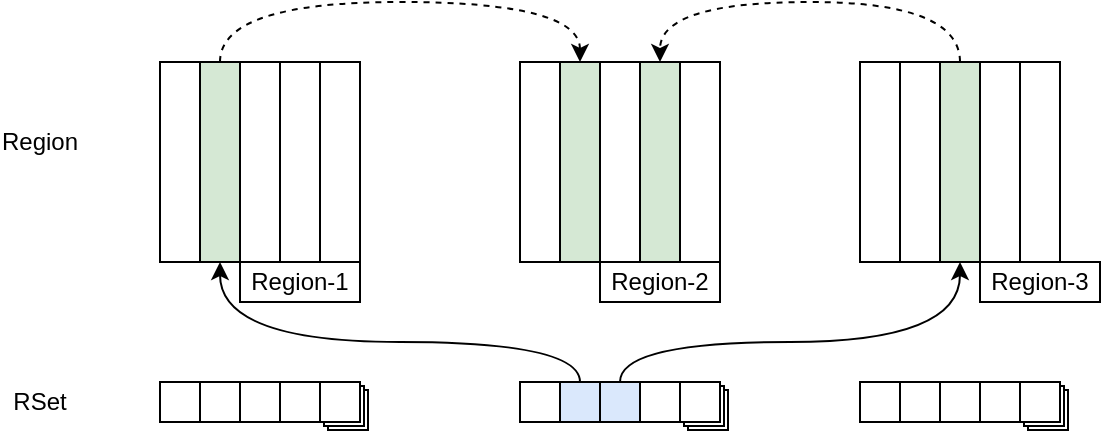 <mxfile version="14.4.3" type="device"><diagram id="lcF5cEqVdmeOqZgeGShf" name="第 1 页"><mxGraphModel dx="749" dy="556" grid="1" gridSize="10" guides="1" tooltips="1" connect="1" arrows="1" fold="1" page="1" pageScale="1" pageWidth="827" pageHeight="1169" math="0" shadow="0"><root><mxCell id="0"/><mxCell id="1" parent="0"/><mxCell id="aRNWl0gVvirAxJZfqIqu-22" value="" style="rounded=0;whiteSpace=wrap;html=1;" parent="1" vertex="1"><mxGeometry x="244" y="484" width="20" height="20" as="geometry"/></mxCell><mxCell id="aRNWl0gVvirAxJZfqIqu-21" value="" style="rounded=0;whiteSpace=wrap;html=1;" parent="1" vertex="1"><mxGeometry x="242" y="482" width="20" height="20" as="geometry"/></mxCell><mxCell id="aRNWl0gVvirAxJZfqIqu-1" value="" style="rounded=0;whiteSpace=wrap;html=1;" parent="1" vertex="1"><mxGeometry x="160" y="320" width="20" height="100" as="geometry"/></mxCell><mxCell id="aRNWl0gVvirAxJZfqIqu-2" value="" style="rounded=0;whiteSpace=wrap;html=1;fillColor=#d5e8d4;" parent="1" vertex="1"><mxGeometry x="180" y="320" width="20" height="100" as="geometry"/></mxCell><mxCell id="aRNWl0gVvirAxJZfqIqu-3" value="" style="rounded=0;whiteSpace=wrap;html=1;" parent="1" vertex="1"><mxGeometry x="200" y="320" width="20" height="100" as="geometry"/></mxCell><mxCell id="aRNWl0gVvirAxJZfqIqu-4" value="" style="rounded=0;whiteSpace=wrap;html=1;" parent="1" vertex="1"><mxGeometry x="220" y="320" width="20" height="100" as="geometry"/></mxCell><mxCell id="aRNWl0gVvirAxJZfqIqu-5" value="" style="rounded=0;whiteSpace=wrap;html=1;" parent="1" vertex="1"><mxGeometry x="240" y="320" width="20" height="100" as="geometry"/></mxCell><mxCell id="aRNWl0gVvirAxJZfqIqu-6" value="" style="rounded=0;whiteSpace=wrap;html=1;" parent="1" vertex="1"><mxGeometry x="340" y="320" width="20" height="100" as="geometry"/></mxCell><mxCell id="aRNWl0gVvirAxJZfqIqu-7" value="" style="rounded=0;whiteSpace=wrap;html=1;fillColor=#d5e8d4;" parent="1" vertex="1"><mxGeometry x="360" y="320" width="20" height="100" as="geometry"/></mxCell><mxCell id="aRNWl0gVvirAxJZfqIqu-8" value="" style="rounded=0;whiteSpace=wrap;html=1;" parent="1" vertex="1"><mxGeometry x="380" y="320" width="20" height="100" as="geometry"/></mxCell><mxCell id="aRNWl0gVvirAxJZfqIqu-9" value="" style="rounded=0;whiteSpace=wrap;html=1;fillColor=#d5e8d4;" parent="1" vertex="1"><mxGeometry x="400" y="320" width="20" height="100" as="geometry"/></mxCell><mxCell id="aRNWl0gVvirAxJZfqIqu-10" value="" style="rounded=0;whiteSpace=wrap;html=1;" parent="1" vertex="1"><mxGeometry x="420" y="320" width="20" height="100" as="geometry"/></mxCell><mxCell id="aRNWl0gVvirAxJZfqIqu-11" value="" style="rounded=0;whiteSpace=wrap;html=1;" parent="1" vertex="1"><mxGeometry x="510" y="320" width="20" height="100" as="geometry"/></mxCell><mxCell id="aRNWl0gVvirAxJZfqIqu-12" value="" style="rounded=0;whiteSpace=wrap;html=1;" parent="1" vertex="1"><mxGeometry x="530" y="320" width="20" height="100" as="geometry"/></mxCell><mxCell id="aRNWl0gVvirAxJZfqIqu-13" value="" style="rounded=0;whiteSpace=wrap;html=1;fillColor=#d5e8d4;" parent="1" vertex="1"><mxGeometry x="550" y="320" width="20" height="100" as="geometry"/></mxCell><mxCell id="aRNWl0gVvirAxJZfqIqu-14" value="" style="rounded=0;whiteSpace=wrap;html=1;" parent="1" vertex="1"><mxGeometry x="570" y="320" width="20" height="100" as="geometry"/></mxCell><mxCell id="aRNWl0gVvirAxJZfqIqu-15" value="" style="rounded=0;whiteSpace=wrap;html=1;" parent="1" vertex="1"><mxGeometry x="590" y="320" width="20" height="100" as="geometry"/></mxCell><mxCell id="aRNWl0gVvirAxJZfqIqu-16" value="" style="rounded=0;whiteSpace=wrap;html=1;" parent="1" vertex="1"><mxGeometry x="160" y="480" width="20" height="20" as="geometry"/></mxCell><mxCell id="aRNWl0gVvirAxJZfqIqu-17" value="" style="rounded=0;whiteSpace=wrap;html=1;" parent="1" vertex="1"><mxGeometry x="180" y="480" width="20" height="20" as="geometry"/></mxCell><mxCell id="aRNWl0gVvirAxJZfqIqu-18" value="" style="rounded=0;whiteSpace=wrap;html=1;" parent="1" vertex="1"><mxGeometry x="200" y="480" width="20" height="20" as="geometry"/></mxCell><mxCell id="aRNWl0gVvirAxJZfqIqu-19" value="" style="rounded=0;whiteSpace=wrap;html=1;" parent="1" vertex="1"><mxGeometry x="220" y="480" width="20" height="20" as="geometry"/></mxCell><mxCell id="aRNWl0gVvirAxJZfqIqu-20" value="" style="rounded=0;whiteSpace=wrap;html=1;" parent="1" vertex="1"><mxGeometry x="240" y="480" width="20" height="20" as="geometry"/></mxCell><mxCell id="aRNWl0gVvirAxJZfqIqu-23" value="" style="rounded=0;whiteSpace=wrap;html=1;" parent="1" vertex="1"><mxGeometry x="424" y="484" width="20" height="20" as="geometry"/></mxCell><mxCell id="aRNWl0gVvirAxJZfqIqu-24" value="" style="rounded=0;whiteSpace=wrap;html=1;" parent="1" vertex="1"><mxGeometry x="422" y="482" width="20" height="20" as="geometry"/></mxCell><mxCell id="aRNWl0gVvirAxJZfqIqu-25" value="" style="rounded=0;whiteSpace=wrap;html=1;" parent="1" vertex="1"><mxGeometry x="340" y="480" width="20" height="20" as="geometry"/></mxCell><mxCell id="aRNWl0gVvirAxJZfqIqu-26" value="" style="rounded=0;whiteSpace=wrap;html=1;fillColor=#dae8fc;" parent="1" vertex="1"><mxGeometry x="360" y="480" width="20" height="20" as="geometry"/></mxCell><mxCell id="aRNWl0gVvirAxJZfqIqu-27" value="" style="rounded=0;whiteSpace=wrap;html=1;fillColor=#dae8fc;" parent="1" vertex="1"><mxGeometry x="380" y="480" width="20" height="20" as="geometry"/></mxCell><mxCell id="aRNWl0gVvirAxJZfqIqu-28" value="" style="rounded=0;whiteSpace=wrap;html=1;" parent="1" vertex="1"><mxGeometry x="400" y="480" width="20" height="20" as="geometry"/></mxCell><mxCell id="aRNWl0gVvirAxJZfqIqu-29" value="" style="rounded=0;whiteSpace=wrap;html=1;" parent="1" vertex="1"><mxGeometry x="420" y="480" width="20" height="20" as="geometry"/></mxCell><mxCell id="aRNWl0gVvirAxJZfqIqu-30" value="" style="rounded=0;whiteSpace=wrap;html=1;" parent="1" vertex="1"><mxGeometry x="594" y="484" width="20" height="20" as="geometry"/></mxCell><mxCell id="aRNWl0gVvirAxJZfqIqu-31" value="" style="rounded=0;whiteSpace=wrap;html=1;" parent="1" vertex="1"><mxGeometry x="592" y="482" width="20" height="20" as="geometry"/></mxCell><mxCell id="aRNWl0gVvirAxJZfqIqu-32" value="" style="rounded=0;whiteSpace=wrap;html=1;" parent="1" vertex="1"><mxGeometry x="510" y="480" width="20" height="20" as="geometry"/></mxCell><mxCell id="aRNWl0gVvirAxJZfqIqu-33" value="" style="rounded=0;whiteSpace=wrap;html=1;" parent="1" vertex="1"><mxGeometry x="530" y="480" width="20" height="20" as="geometry"/></mxCell><mxCell id="aRNWl0gVvirAxJZfqIqu-34" value="" style="rounded=0;whiteSpace=wrap;html=1;" parent="1" vertex="1"><mxGeometry x="550" y="480" width="20" height="20" as="geometry"/></mxCell><mxCell id="aRNWl0gVvirAxJZfqIqu-35" value="" style="rounded=0;whiteSpace=wrap;html=1;" parent="1" vertex="1"><mxGeometry x="570" y="480" width="20" height="20" as="geometry"/></mxCell><mxCell id="aRNWl0gVvirAxJZfqIqu-36" value="" style="rounded=0;whiteSpace=wrap;html=1;" parent="1" vertex="1"><mxGeometry x="590" y="480" width="20" height="20" as="geometry"/></mxCell><mxCell id="aRNWl0gVvirAxJZfqIqu-37" value="" style="endArrow=classic;html=1;exitX=0.5;exitY=0;exitDx=0;exitDy=0;entryX=0.5;entryY=1;entryDx=0;entryDy=0;curved=1;" parent="1" source="aRNWl0gVvirAxJZfqIqu-26" target="aRNWl0gVvirAxJZfqIqu-2" edge="1"><mxGeometry width="50" height="50" relative="1" as="geometry"><mxPoint x="280" y="490" as="sourcePoint"/><mxPoint x="330" y="440" as="targetPoint"/><Array as="points"><mxPoint x="370" y="460"/><mxPoint x="190" y="460"/></Array></mxGeometry></mxCell><mxCell id="aRNWl0gVvirAxJZfqIqu-38" value="" style="endArrow=classic;html=1;exitX=0.5;exitY=0;exitDx=0;exitDy=0;entryX=0.5;entryY=1;entryDx=0;entryDy=0;curved=1;" parent="1" source="aRNWl0gVvirAxJZfqIqu-27" target="aRNWl0gVvirAxJZfqIqu-13" edge="1"><mxGeometry width="50" height="50" relative="1" as="geometry"><mxPoint x="380" y="490" as="sourcePoint"/><mxPoint x="200" y="430" as="targetPoint"/><Array as="points"><mxPoint x="390" y="460"/><mxPoint x="560" y="460"/></Array></mxGeometry></mxCell><mxCell id="aRNWl0gVvirAxJZfqIqu-39" value="" style="endArrow=classic;html=1;exitX=0.5;exitY=0;exitDx=0;exitDy=0;entryX=0.5;entryY=0;entryDx=0;entryDy=0;curved=1;dashed=1;" parent="1" source="aRNWl0gVvirAxJZfqIqu-2" target="aRNWl0gVvirAxJZfqIqu-7" edge="1"><mxGeometry width="50" height="50" relative="1" as="geometry"><mxPoint x="380" y="490" as="sourcePoint"/><mxPoint x="200" y="430" as="targetPoint"/><Array as="points"><mxPoint x="190" y="290"/><mxPoint x="370" y="290"/></Array></mxGeometry></mxCell><mxCell id="aRNWl0gVvirAxJZfqIqu-40" value="" style="endArrow=classic;html=1;exitX=0.5;exitY=0;exitDx=0;exitDy=0;entryX=0.5;entryY=0;entryDx=0;entryDy=0;curved=1;dashed=1;" parent="1" source="aRNWl0gVvirAxJZfqIqu-13" target="aRNWl0gVvirAxJZfqIqu-9" edge="1"><mxGeometry width="50" height="50" relative="1" as="geometry"><mxPoint x="200" y="330" as="sourcePoint"/><mxPoint x="380" y="330" as="targetPoint"/><Array as="points"><mxPoint x="560" y="290"/><mxPoint x="410" y="290"/></Array></mxGeometry></mxCell><mxCell id="aRNWl0gVvirAxJZfqIqu-41" value="Region" style="text;html=1;strokeColor=none;fillColor=none;align=center;verticalAlign=middle;whiteSpace=wrap;rounded=0;" parent="1" vertex="1"><mxGeometry x="80" y="350" width="40" height="20" as="geometry"/></mxCell><mxCell id="aRNWl0gVvirAxJZfqIqu-42" value="RSet" style="text;html=1;strokeColor=none;fillColor=none;align=center;verticalAlign=middle;whiteSpace=wrap;rounded=0;" parent="1" vertex="1"><mxGeometry x="80" y="480" width="40" height="20" as="geometry"/></mxCell><mxCell id="aRNWl0gVvirAxJZfqIqu-43" value="Region-1" style="text;html=1;fillColor=none;align=center;verticalAlign=middle;whiteSpace=wrap;rounded=0;strokeColor=#000000;" parent="1" vertex="1"><mxGeometry x="200" y="420" width="60" height="20" as="geometry"/></mxCell><mxCell id="aRNWl0gVvirAxJZfqIqu-44" value="Region-2" style="text;html=1;fillColor=none;align=center;verticalAlign=middle;whiteSpace=wrap;rounded=0;strokeColor=#000000;" parent="1" vertex="1"><mxGeometry x="380" y="420" width="60" height="20" as="geometry"/></mxCell><mxCell id="aRNWl0gVvirAxJZfqIqu-45" value="Region-3" style="text;html=1;fillColor=none;align=center;verticalAlign=middle;whiteSpace=wrap;rounded=0;strokeColor=#000000;" parent="1" vertex="1"><mxGeometry x="570" y="420" width="60" height="20" as="geometry"/></mxCell></root></mxGraphModel></diagram></mxfile>